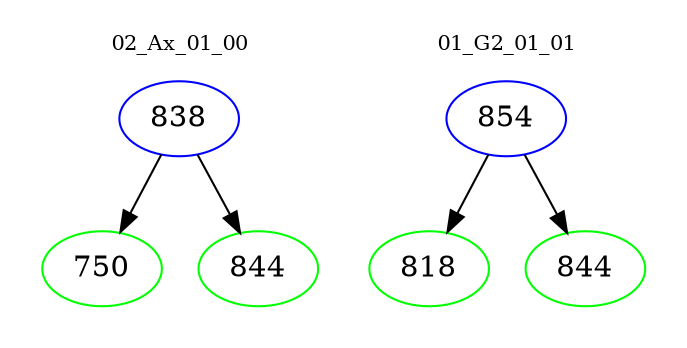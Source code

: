 digraph{
subgraph cluster_0 {
color = white
label = "02_Ax_01_00";
fontsize=10;
T0_838 [label="838", color="blue"]
T0_838 -> T0_750 [color="black"]
T0_750 [label="750", color="green"]
T0_838 -> T0_844 [color="black"]
T0_844 [label="844", color="green"]
}
subgraph cluster_1 {
color = white
label = "01_G2_01_01";
fontsize=10;
T1_854 [label="854", color="blue"]
T1_854 -> T1_818 [color="black"]
T1_818 [label="818", color="green"]
T1_854 -> T1_844 [color="black"]
T1_844 [label="844", color="green"]
}
}
